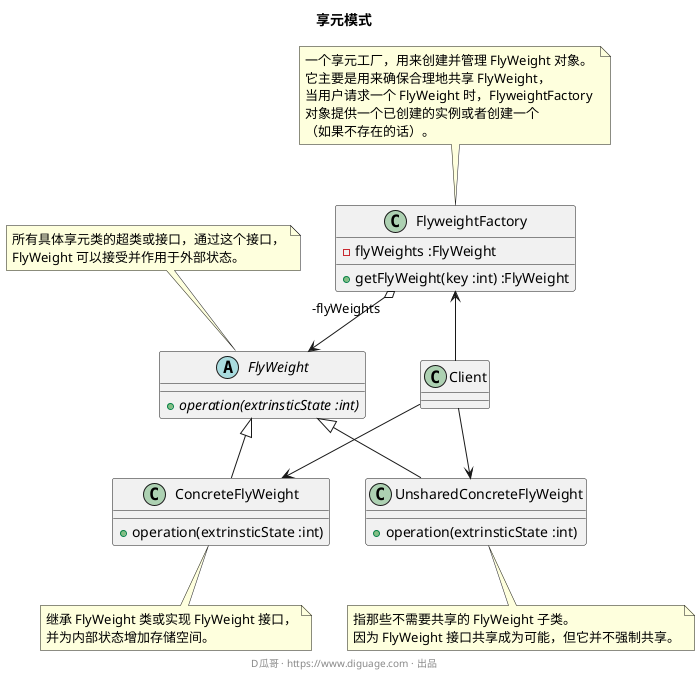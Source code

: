 @startuml
title "**享元模式**"

class FlyweightFactory {
  - flyWeights :FlyWeight
  + getFlyWeight(key :int) :FlyWeight
}
note top:一个享元工厂，用来创建并管理 FlyWeight 对象。\n它主要是用来确保合理地共享 FlyWeight，\n当用户请求一个 FlyWeight 时，FlyweightFactory \n对象提供一个已创建的实例或者创建一个\n（如果不存在的话）。

abstract class FlyWeight {
  + {abstract} operation(extrinsticState :int)
}
note top: 所有具体享元类的超类或接口，通过这个接口，\nFlyWeight 可以接受并作用于外部状态。

class ConcreteFlyWeight {
  + operation(extrinsticState :int)
}
note bottom: 继承 FlyWeight 类或实现 FlyWeight 接口，\n并为内部状态增加存储空间。

class UnsharedConcreteFlyWeight {
  + operation(extrinsticState :int)
}
note bottom: 指那些不需要共享的 FlyWeight 子类。\n因为 FlyWeight 接口共享成为可能，但它并不强制共享。

class Client {
}

FlyweightFactory "-flyWeights" o-right-> FlyWeight

FlyWeight <|-- ConcreteFlyWeight
FlyWeight <|-- UnsharedConcreteFlyWeight

FlyweightFactory <-- Client

Client --> ConcreteFlyWeight
Client --> UnsharedConcreteFlyWeight

footer D瓜哥 · https://www.diguage.com · 出品
@enduml
